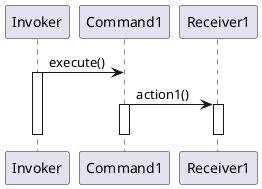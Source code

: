 @startuml Sequence Diagram
participant Invoker
participant Command1
participant Receiver1

Invoker -> Command1 : execute()
activate Invoker
Command1 -> Receiver1 : action1()
activate Command1
activate Receiver1

deactivate Invoker
deactivate Command1
deactivate Receiver1

@enduml